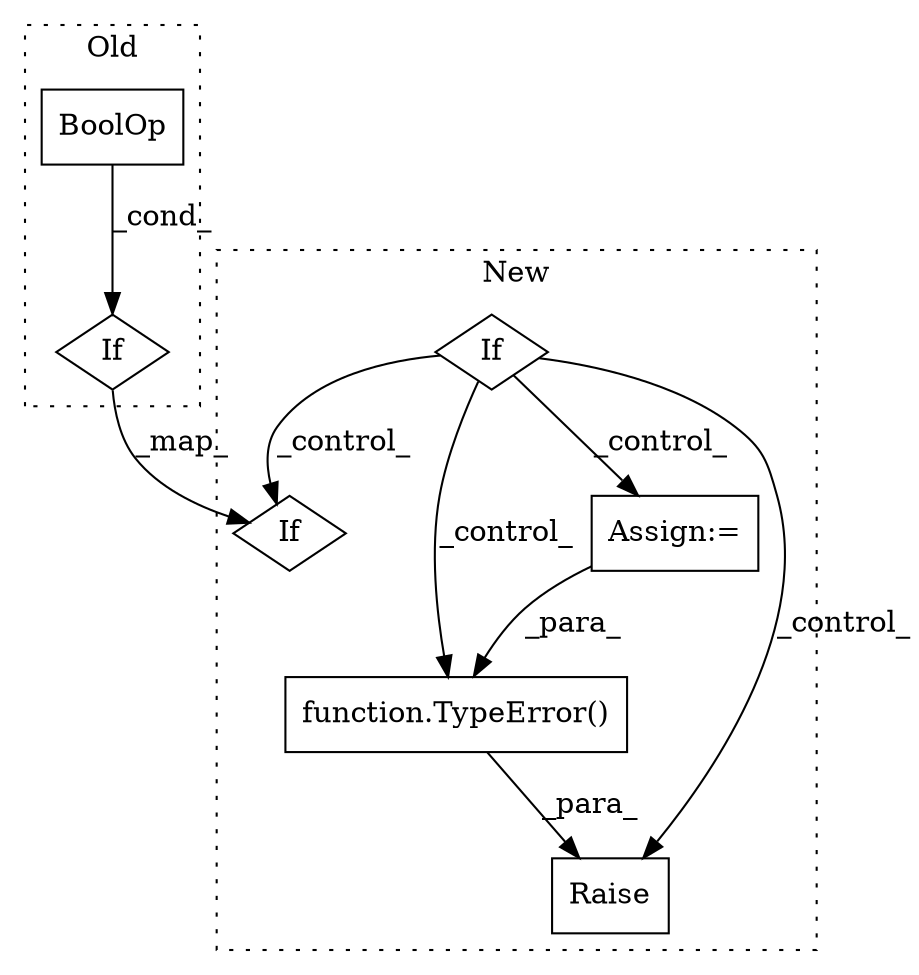digraph G {
subgraph cluster0 {
1 [label="BoolOp" a="72" s="4172" l="46" shape="box"];
5 [label="If" a="96" s="4169" l="3" shape="diamond"];
label = "Old";
style="dotted";
}
subgraph cluster1 {
2 [label="function.TypeError()" a="75" s="4979,4998" l="10,1" shape="box"];
3 [label="Raise" a="91" s="4973" l="6" shape="box"];
4 [label="If" a="96" s="4156" l="0" shape="diamond"];
6 [label="If" a="96" s="4226" l="3" shape="diamond"];
7 [label="Assign:=" a="68" s="4843" l="3" shape="box"];
label = "New";
style="dotted";
}
1 -> 5 [label="_cond_"];
2 -> 3 [label="_para_"];
4 -> 6 [label="_control_"];
4 -> 2 [label="_control_"];
4 -> 3 [label="_control_"];
4 -> 7 [label="_control_"];
5 -> 6 [label="_map_"];
7 -> 2 [label="_para_"];
}
